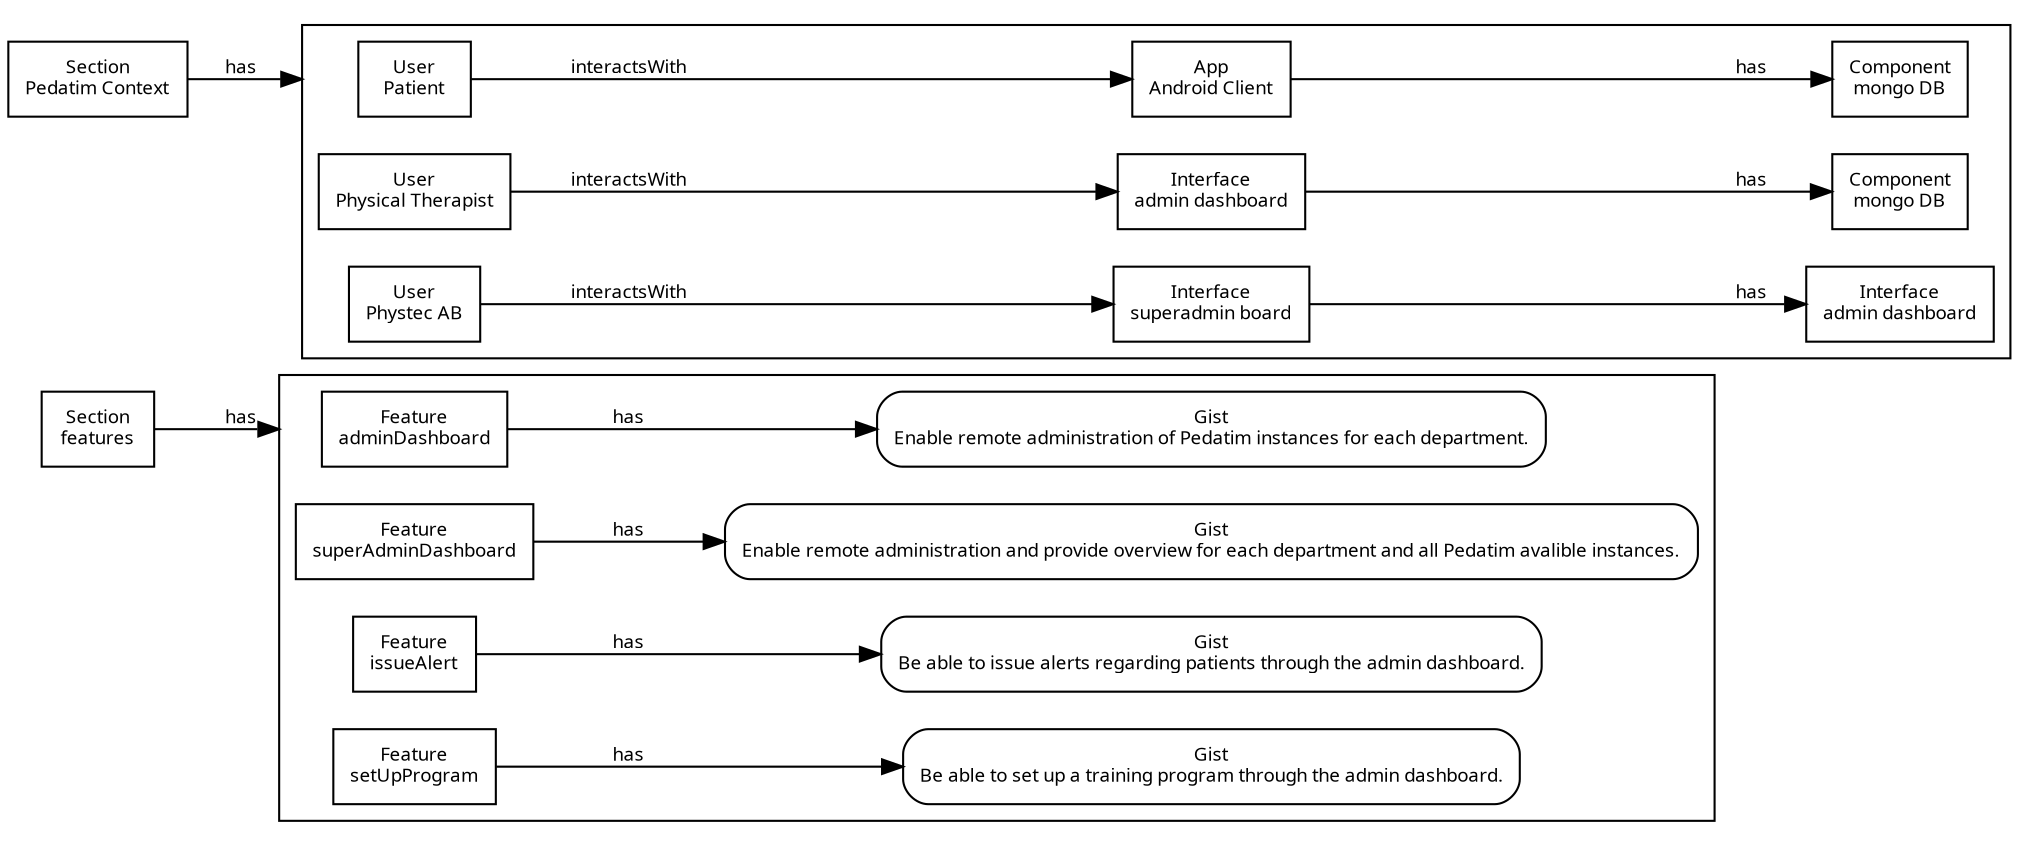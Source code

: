 digraph "reqT.Model" { 

  compound=true;overlap=false;rankdir=LR;clusterrank=local;
  node [fontname="Sans", fontsize=9];
  edge [fontname="Sans", fontsize=9];


//subGraphPre(Section(features),has,Feature(adminDashboard),/)

  "/Section(features)" [label="Section\nfeatures", shape=box];
  "/Section(features)" ->   "/Section(features).has/Feature(adminDashboard)" [label=has, lhead="cluster_Section(features)"];
  subgraph "cluster_Section(features)" { 

//singleSubnodeLink(Feature(adminDashboard),has,Gist(Enable remote administration of Pedatim instances for each department.),Section(features).has/)

    "/Section(features).has/Feature(adminDashboard)" [label="Feature\nadminDashboard", shape=box];
    "/Section(features).has/Feature(adminDashboard).has/Gist(Enable remote administration of Pedatim instances for each department.)" [label="Gist\nEnable remote administration of Pedatim instances for each department.", shape=box, style=rounded];
    "/Section(features).has/Feature(adminDashboard)" ->   "/Section(features).has/Feature(adminDashboard).has/Gist(Enable remote administration of Pedatim instances for each department.)"[label=has];

//singleSubnodeLink(Feature(superAdminDashboard),has,Gist(Enable remote administration and provide overview for each department and all Pedatim avalible instances.),Section(features).has/)

    "/Section(features).has/Feature(superAdminDashboard)" [label="Feature\nsuperAdminDashboard", shape=box];
    "/Section(features).has/Feature(superAdminDashboard).has/Gist(Enable remote administration and provide overview for each department and all Pedatim avalible instances.)" [label="Gist\nEnable remote administration and provide overview for each department and all Pedatim avalible instances.", shape=box, style=rounded];
    "/Section(features).has/Feature(superAdminDashboard)" ->   "/Section(features).has/Feature(superAdminDashboard).has/Gist(Enable remote administration and provide overview for each department and all Pedatim avalible instances.)"[label=has];

//singleSubnodeLink(Feature(issueAlert),has,Gist(Be able to issue alerts regarding patients through the admin dashboard.),Section(features).has/)

    "/Section(features).has/Feature(issueAlert)" [label="Feature\nissueAlert", shape=box];
    "/Section(features).has/Feature(issueAlert).has/Gist(Be able to issue alerts regarding patients through the admin dashboard.)" [label="Gist\nBe able to issue alerts regarding patients through the admin dashboard.", shape=box, style=rounded];
    "/Section(features).has/Feature(issueAlert)" ->   "/Section(features).has/Feature(issueAlert).has/Gist(Be able to issue alerts regarding patients through the admin dashboard.)"[label=has];

//singleSubnodeLink(Feature(setUpProgram),has,Gist(Be able to set up a training program through the admin dashboard.),Section(features).has/)

    "/Section(features).has/Feature(setUpProgram)" [label="Feature\nsetUpProgram", shape=box];
    "/Section(features).has/Feature(setUpProgram).has/Gist(Be able to set up a training program through the admin dashboard.)" [label="Gist\nBe able to set up a training program through the admin dashboard.", shape=box, style=rounded];
    "/Section(features).has/Feature(setUpProgram)" ->   "/Section(features).has/Feature(setUpProgram).has/Gist(Be able to set up a training program through the admin dashboard.)"[label=has];
  }

//subGraphPre(Section(Pedatim Context),has,User(Patient),/)

  "/Section(Pedatim Context)" [label="Section\nPedatim Context", shape=box];
  "/Section(Pedatim Context)" ->   "/Section(Pedatim Context).has/User(Patient)" [label=has, lhead="cluster_Section(Pedatim Context)"];
  subgraph "cluster_Section(Pedatim Context)" { 

//singleSubnodeLink(User(Patient),interactsWith,App(Android Client),Section(Pedatim Context).has/)

    "/Section(Pedatim Context).has/User(Patient)" [label="User\nPatient", shape=box];
    "/Section(Pedatim Context).has/User(Patient).interactsWith/App(Android Client)" [label="App\nAndroid Client", shape=box];
    "/Section(Pedatim Context).has/User(Patient)" ->   "/Section(Pedatim Context).has/User(Patient).interactsWith/App(Android Client)"[label=interactsWith];

//singleSubnodeLink(App(Android Client),has,Component(mongo DB),Section(Pedatim Context).has/User(Patient).interactsWith/)

      "/Section(Pedatim Context).has/User(Patient).interactsWith/App(Android Client)" [label="App\nAndroid Client", shape=box];
      "/Section(Pedatim Context).has/User(Patient).interactsWith/App(Android Client).has/Component(mongo DB)" [label="Component\nmongo DB", shape=box];
      "/Section(Pedatim Context).has/User(Patient).interactsWith/App(Android Client)" ->   "/Section(Pedatim Context).has/User(Patient).interactsWith/App(Android Client).has/Component(mongo DB)"[label=has];
        "/Section(Pedatim Context).has/User(Patient).interactsWith/App(Android Client).has/Component(mongo DB)" [label="Component\nmongo DB", shape=box];

//singleSubnodeLink(User(Physical Therapist),interactsWith,Interface(admin dashboard),Section(Pedatim Context).has/)

    "/Section(Pedatim Context).has/User(Physical Therapist)" [label="User\nPhysical Therapist", shape=box];
    "/Section(Pedatim Context).has/User(Physical Therapist).interactsWith/Interface(admin dashboard)" [label="Interface\nadmin dashboard", shape=box];
    "/Section(Pedatim Context).has/User(Physical Therapist)" ->   "/Section(Pedatim Context).has/User(Physical Therapist).interactsWith/Interface(admin dashboard)"[label=interactsWith];

//singleSubnodeLink(Interface(admin dashboard),has,Component(mongo DB),Section(Pedatim Context).has/User(Physical Therapist).interactsWith/)

      "/Section(Pedatim Context).has/User(Physical Therapist).interactsWith/Interface(admin dashboard)" [label="Interface\nadmin dashboard", shape=box];
      "/Section(Pedatim Context).has/User(Physical Therapist).interactsWith/Interface(admin dashboard).has/Component(mongo DB)" [label="Component\nmongo DB", shape=box];
      "/Section(Pedatim Context).has/User(Physical Therapist).interactsWith/Interface(admin dashboard)" ->   "/Section(Pedatim Context).has/User(Physical Therapist).interactsWith/Interface(admin dashboard).has/Component(mongo DB)"[label=has];
        "/Section(Pedatim Context).has/User(Physical Therapist).interactsWith/Interface(admin dashboard).has/Component(mongo DB)" [label="Component\nmongo DB", shape=box];

//singleSubnodeLink(User(Phystec AB),interactsWith,Interface(superadmin board),Section(Pedatim Context).has/)

    "/Section(Pedatim Context).has/User(Phystec AB)" [label="User\nPhystec AB", shape=box];
    "/Section(Pedatim Context).has/User(Phystec AB).interactsWith/Interface(superadmin board)" [label="Interface\nsuperadmin board", shape=box];
    "/Section(Pedatim Context).has/User(Phystec AB)" ->   "/Section(Pedatim Context).has/User(Phystec AB).interactsWith/Interface(superadmin board)"[label=interactsWith];

//singleSubnodeLink(Interface(superadmin board),has,Interface(admin dashboard),Section(Pedatim Context).has/User(Phystec AB).interactsWith/)

      "/Section(Pedatim Context).has/User(Phystec AB).interactsWith/Interface(superadmin board)" [label="Interface\nsuperadmin board", shape=box];
      "/Section(Pedatim Context).has/User(Phystec AB).interactsWith/Interface(superadmin board).has/Interface(admin dashboard)" [label="Interface\nadmin dashboard", shape=box];
      "/Section(Pedatim Context).has/User(Phystec AB).interactsWith/Interface(superadmin board)" ->   "/Section(Pedatim Context).has/User(Phystec AB).interactsWith/Interface(superadmin board).has/Interface(admin dashboard)"[label=has];
        "/Section(Pedatim Context).has/User(Phystec AB).interactsWith/Interface(superadmin board).has/Interface(admin dashboard)" [label="Interface\nadmin dashboard", shape=box];
  }

}